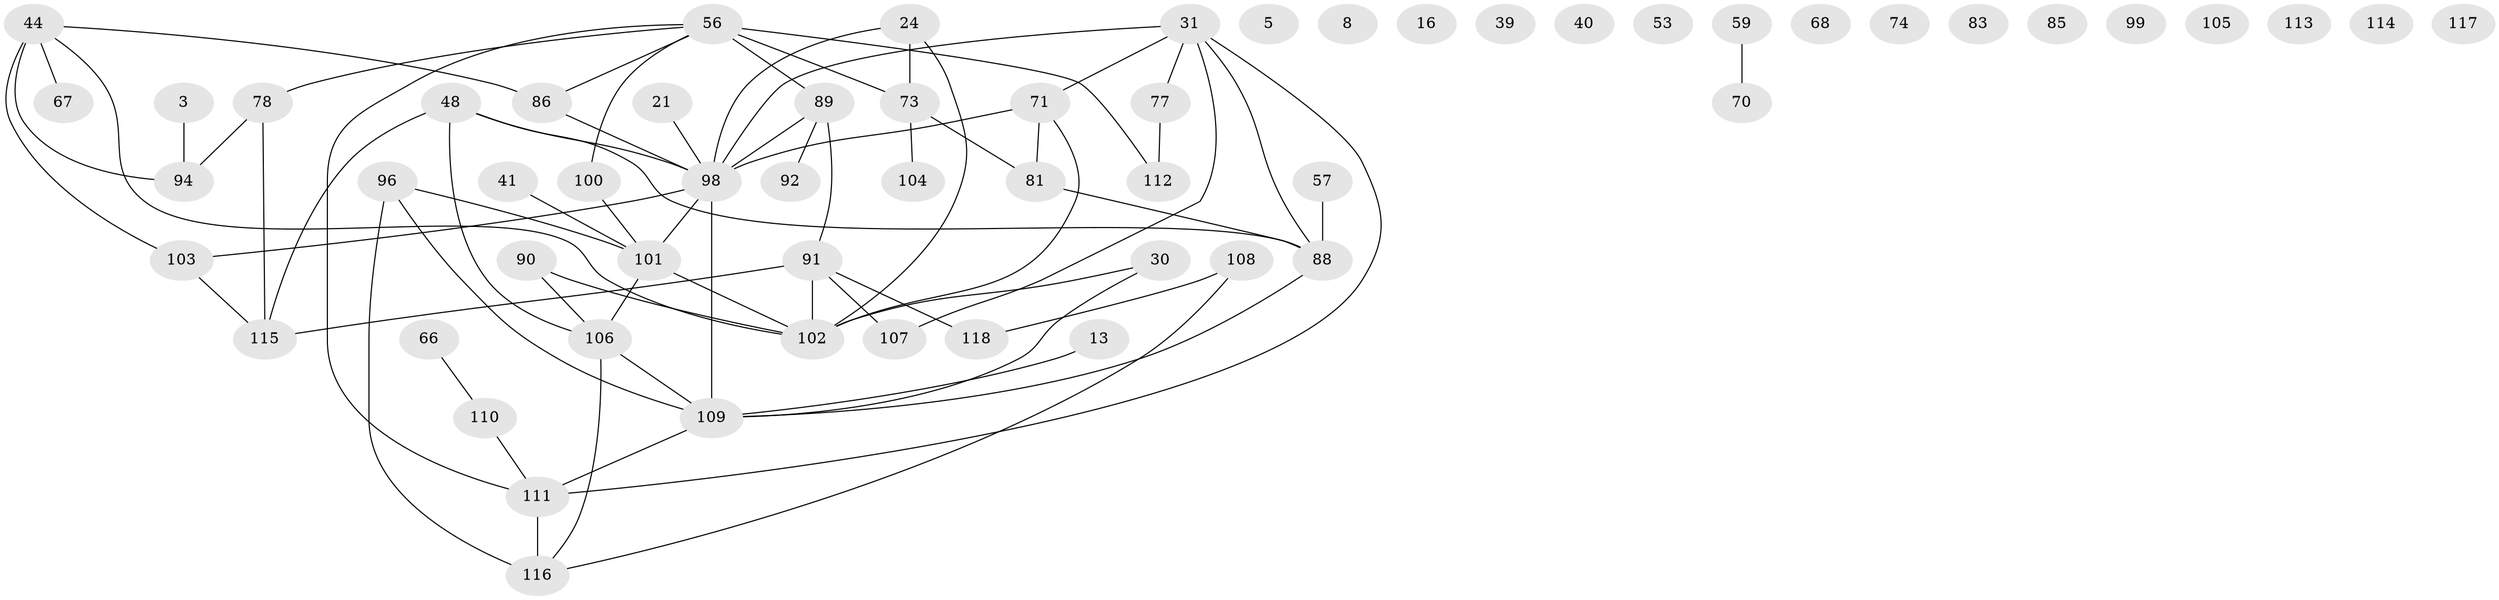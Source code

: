 // original degree distribution, {3: 0.2457627118644068, 2: 0.1864406779661017, 1: 0.2033898305084746, 0: 0.1271186440677966, 4: 0.13559322033898305, 7: 0.025423728813559324, 5: 0.06779661016949153, 6: 0.00847457627118644}
// Generated by graph-tools (version 1.1) at 2025/39/03/09/25 04:39:18]
// undirected, 59 vertices, 71 edges
graph export_dot {
graph [start="1"]
  node [color=gray90,style=filled];
  3;
  5;
  8;
  13;
  16;
  21;
  24;
  30 [super="+9"];
  31 [super="+12"];
  39;
  40;
  41;
  44;
  48;
  53;
  56 [super="+6+52"];
  57;
  59;
  66;
  67;
  68;
  70;
  71 [super="+63"];
  73;
  74;
  77;
  78;
  81 [super="+17"];
  83;
  85;
  86 [super="+23+4+46+65"];
  88 [super="+19"];
  89 [super="+79"];
  90;
  91 [super="+37+18+72+55"];
  92;
  94 [super="+76"];
  96;
  98 [super="+82+84+62+93+54"];
  99;
  100 [super="+64"];
  101 [super="+15+95"];
  102 [super="+1+87"];
  103;
  104;
  105;
  106 [super="+97"];
  107;
  108;
  109 [super="+69+22"];
  110 [super="+43"];
  111 [super="+35"];
  112 [super="+36"];
  113;
  114;
  115 [super="+51"];
  116 [super="+14"];
  117;
  118;
  3 -- 94;
  13 -- 109;
  21 -- 98;
  24 -- 73;
  24 -- 102;
  24 -- 98;
  30 -- 102;
  30 -- 109;
  31 -- 71 [weight=2];
  31 -- 107;
  31 -- 88 [weight=2];
  31 -- 77;
  31 -- 111;
  31 -- 98;
  41 -- 101;
  44 -- 67;
  44 -- 94 [weight=2];
  44 -- 103;
  44 -- 86;
  44 -- 102;
  48 -- 88;
  48 -- 106;
  48 -- 115;
  48 -- 98;
  56 -- 73 [weight=2];
  56 -- 112;
  56 -- 78;
  56 -- 111;
  56 -- 100;
  56 -- 89;
  56 -- 86;
  57 -- 88;
  59 -- 70;
  66 -- 110;
  71 -- 102 [weight=2];
  71 -- 81;
  71 -- 98;
  73 -- 104;
  73 -- 81;
  77 -- 112;
  78 -- 94;
  78 -- 115;
  81 -- 88;
  86 -- 98;
  88 -- 109 [weight=2];
  89 -- 98;
  89 -- 91;
  89 -- 92;
  90 -- 106;
  90 -- 102;
  91 -- 115 [weight=2];
  91 -- 118;
  91 -- 107;
  91 -- 102 [weight=3];
  96 -- 101;
  96 -- 109 [weight=2];
  96 -- 116;
  98 -- 109 [weight=2];
  98 -- 103;
  98 -- 101;
  100 -- 101;
  101 -- 102 [weight=2];
  101 -- 106;
  103 -- 115;
  106 -- 116;
  106 -- 109;
  108 -- 116;
  108 -- 118;
  109 -- 111;
  110 -- 111;
  111 -- 116 [weight=2];
}
